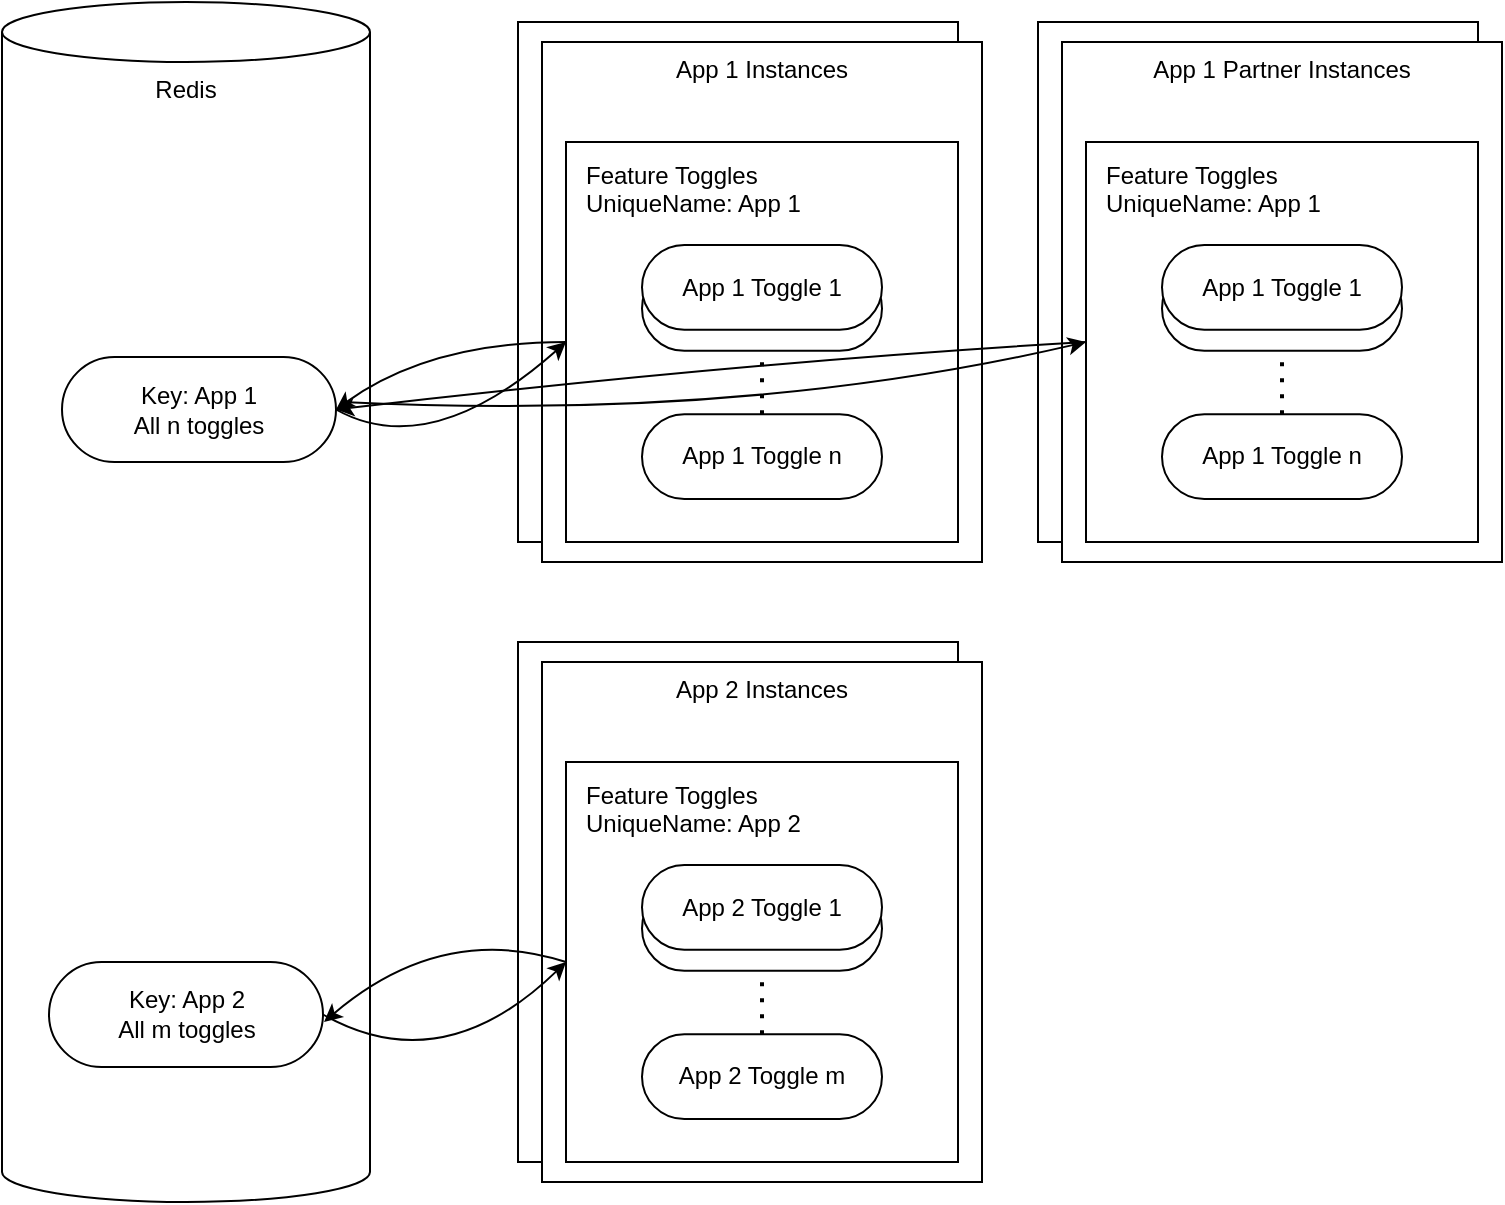 <mxfile version="16.4.0" type="device"><diagram id="n7UCq9MBqr2a2GKeVpbZ" name="Page-1"><mxGraphModel dx="1106" dy="997" grid="1" gridSize="10" guides="1" tooltips="1" connect="1" arrows="1" fold="1" page="1" pageScale="1" pageWidth="827" pageHeight="1169" math="0" shadow="0"><root><mxCell id="0"/><mxCell id="1" parent="0"/><mxCell id="bWS3-nA4JvaR0sJHW4ao-1" value="Redis" style="shape=cylinder3;whiteSpace=wrap;html=1;boundedLbl=1;backgroundOutline=1;size=15;verticalAlign=top;" parent="1" vertex="1"><mxGeometry x="40" y="30" width="184" height="600" as="geometry"/></mxCell><mxCell id="bWS3-nA4JvaR0sJHW4ao-13" value="Key: App 1&lt;br&gt;All n toggles" style="rounded=1;whiteSpace=wrap;html=1;arcSize=50;" parent="1" vertex="1"><mxGeometry x="70" y="207.5" width="137" height="52.5" as="geometry"/></mxCell><mxCell id="bWS3-nA4JvaR0sJHW4ao-61" value="" style="group" parent="1" vertex="1" connectable="0"><mxGeometry x="310" y="360" width="220" height="260" as="geometry"/></mxCell><mxCell id="bWS3-nA4JvaR0sJHW4ao-91" value="" style="rounded=0;whiteSpace=wrap;html=1;verticalAlign=top;align=center;" parent="bWS3-nA4JvaR0sJHW4ao-61" vertex="1"><mxGeometry x="-12" y="-10" width="220" height="260" as="geometry"/></mxCell><mxCell id="bWS3-nA4JvaR0sJHW4ao-62" value="App 2 Instances" style="rounded=0;whiteSpace=wrap;html=1;verticalAlign=top;align=center;" parent="bWS3-nA4JvaR0sJHW4ao-61" vertex="1"><mxGeometry width="220" height="260" as="geometry"/></mxCell><mxCell id="bWS3-nA4JvaR0sJHW4ao-63" value="" style="group" parent="bWS3-nA4JvaR0sJHW4ao-61" vertex="1" connectable="0"><mxGeometry x="12" y="50" width="196" height="200" as="geometry"/></mxCell><mxCell id="bWS3-nA4JvaR0sJHW4ao-64" value="Feature Toggles&lt;br&gt;UniqueName: App 2" style="rounded=0;whiteSpace=wrap;html=1;align=left;horizontal=1;verticalAlign=top;spacing=5;spacingTop=0;labelPosition=center;verticalLabelPosition=middle;spacingLeft=5;" parent="bWS3-nA4JvaR0sJHW4ao-63" vertex="1"><mxGeometry width="196" height="200" as="geometry"/></mxCell><mxCell id="bWS3-nA4JvaR0sJHW4ao-65" value="" style="rounded=1;whiteSpace=wrap;html=1;arcSize=50;" parent="bWS3-nA4JvaR0sJHW4ao-63" vertex="1"><mxGeometry x="38" y="62.063" width="120" height="42.353" as="geometry"/></mxCell><mxCell id="bWS3-nA4JvaR0sJHW4ao-66" value="App 2 Toggle m" style="rounded=1;whiteSpace=wrap;html=1;arcSize=50;" parent="bWS3-nA4JvaR0sJHW4ao-63" vertex="1"><mxGeometry x="38" y="136.181" width="120" height="42.353" as="geometry"/></mxCell><mxCell id="bWS3-nA4JvaR0sJHW4ao-67" value="App 2 Toggle 1" style="rounded=1;whiteSpace=wrap;html=1;arcSize=50;" parent="bWS3-nA4JvaR0sJHW4ao-63" vertex="1"><mxGeometry x="38" y="51.475" width="120" height="42.353" as="geometry"/></mxCell><mxCell id="bWS3-nA4JvaR0sJHW4ao-68" value="" style="endArrow=none;dashed=1;html=1;dashPattern=1 3;strokeWidth=2;rounded=0;exitX=0.5;exitY=0;exitDx=0;exitDy=0;entryX=0.5;entryY=1;entryDx=0;entryDy=0;" parent="bWS3-nA4JvaR0sJHW4ao-63" source="bWS3-nA4JvaR0sJHW4ao-66" target="bWS3-nA4JvaR0sJHW4ao-65" edge="1"><mxGeometry width="50" height="50" relative="1" as="geometry"><mxPoint x="-44" y="242.063" as="sourcePoint"/><mxPoint x="6" y="189.122" as="targetPoint"/></mxGeometry></mxCell><mxCell id="bWS3-nA4JvaR0sJHW4ao-69" value="Key: App 2&lt;br&gt;All m toggles" style="rounded=1;whiteSpace=wrap;html=1;arcSize=50;" parent="1" vertex="1"><mxGeometry x="63.5" y="510" width="137" height="52.5" as="geometry"/></mxCell><mxCell id="bWS3-nA4JvaR0sJHW4ao-70" value="" style="curved=1;endArrow=classic;html=1;rounded=0;exitX=1;exitY=0.5;exitDx=0;exitDy=0;entryX=0;entryY=0.5;entryDx=0;entryDy=0;" parent="1" source="bWS3-nA4JvaR0sJHW4ao-69" target="bWS3-nA4JvaR0sJHW4ao-64" edge="1"><mxGeometry width="50" height="50" relative="1" as="geometry"><mxPoint x="200.5" y="500" as="sourcePoint"/><mxPoint x="309.5" y="496.25" as="targetPoint"/><Array as="points"><mxPoint x="260" y="570"/></Array></mxGeometry></mxCell><mxCell id="bWS3-nA4JvaR0sJHW4ao-71" value="" style="curved=1;endArrow=classic;html=1;rounded=0;exitX=0;exitY=0.5;exitDx=0;exitDy=0;" parent="1" source="bWS3-nA4JvaR0sJHW4ao-64" edge="1"><mxGeometry width="50" height="50" relative="1" as="geometry"><mxPoint x="309.5" y="496.25" as="sourcePoint"/><mxPoint x="201" y="540" as="targetPoint"/><Array as="points"><mxPoint x="260" y="490"/></Array></mxGeometry></mxCell><mxCell id="bWS3-nA4JvaR0sJHW4ao-80" value="" style="group" parent="1" vertex="1" connectable="0"><mxGeometry x="570" y="50" width="220" height="260" as="geometry"/></mxCell><mxCell id="bWS3-nA4JvaR0sJHW4ao-92" value="" style="rounded=0;whiteSpace=wrap;html=1;verticalAlign=top;align=center;" parent="bWS3-nA4JvaR0sJHW4ao-80" vertex="1"><mxGeometry x="-12" y="-10" width="220" height="260" as="geometry"/></mxCell><mxCell id="bWS3-nA4JvaR0sJHW4ao-81" value="App 1 Partner Instances" style="rounded=0;whiteSpace=wrap;html=1;verticalAlign=top;align=center;" parent="bWS3-nA4JvaR0sJHW4ao-80" vertex="1"><mxGeometry width="220" height="260" as="geometry"/></mxCell><mxCell id="bWS3-nA4JvaR0sJHW4ao-82" value="" style="group" parent="bWS3-nA4JvaR0sJHW4ao-80" vertex="1" connectable="0"><mxGeometry x="12" y="50" width="196" height="200" as="geometry"/></mxCell><mxCell id="bWS3-nA4JvaR0sJHW4ao-83" value="Feature Toggles&lt;br&gt;UniqueName: App 1" style="rounded=0;whiteSpace=wrap;html=1;align=left;horizontal=1;verticalAlign=top;spacing=5;spacingTop=0;labelPosition=center;verticalLabelPosition=middle;spacingLeft=5;" parent="bWS3-nA4JvaR0sJHW4ao-82" vertex="1"><mxGeometry width="196" height="200" as="geometry"/></mxCell><mxCell id="bWS3-nA4JvaR0sJHW4ao-84" value="" style="rounded=1;whiteSpace=wrap;html=1;arcSize=50;" parent="bWS3-nA4JvaR0sJHW4ao-82" vertex="1"><mxGeometry x="38" y="62.063" width="120" height="42.353" as="geometry"/></mxCell><mxCell id="bWS3-nA4JvaR0sJHW4ao-85" value="App 1 Toggle n" style="rounded=1;whiteSpace=wrap;html=1;arcSize=50;" parent="bWS3-nA4JvaR0sJHW4ao-82" vertex="1"><mxGeometry x="38" y="136.181" width="120" height="42.353" as="geometry"/></mxCell><mxCell id="bWS3-nA4JvaR0sJHW4ao-86" value="App 1 Toggle 1" style="rounded=1;whiteSpace=wrap;html=1;arcSize=50;" parent="bWS3-nA4JvaR0sJHW4ao-82" vertex="1"><mxGeometry x="38" y="51.475" width="120" height="42.353" as="geometry"/></mxCell><mxCell id="bWS3-nA4JvaR0sJHW4ao-87" value="" style="endArrow=none;dashed=1;html=1;dashPattern=1 3;strokeWidth=2;rounded=0;exitX=0.5;exitY=0;exitDx=0;exitDy=0;entryX=0.5;entryY=1;entryDx=0;entryDy=0;" parent="bWS3-nA4JvaR0sJHW4ao-82" source="bWS3-nA4JvaR0sJHW4ao-85" target="bWS3-nA4JvaR0sJHW4ao-84" edge="1"><mxGeometry width="50" height="50" relative="1" as="geometry"><mxPoint x="-44" y="242.063" as="sourcePoint"/><mxPoint x="6" y="189.122" as="targetPoint"/></mxGeometry></mxCell><mxCell id="bWS3-nA4JvaR0sJHW4ao-93" value="" style="group" parent="1" vertex="1" connectable="0"><mxGeometry x="298" y="40" width="232" height="270" as="geometry"/></mxCell><mxCell id="bWS3-nA4JvaR0sJHW4ao-90" value="" style="rounded=0;whiteSpace=wrap;html=1;verticalAlign=top;align=center;" parent="bWS3-nA4JvaR0sJHW4ao-93" vertex="1"><mxGeometry width="220" height="260" as="geometry"/></mxCell><mxCell id="bWS3-nA4JvaR0sJHW4ao-40" value="App 1 Instances" style="rounded=0;whiteSpace=wrap;html=1;verticalAlign=top;align=center;" parent="bWS3-nA4JvaR0sJHW4ao-93" vertex="1"><mxGeometry x="12" y="10" width="220" height="260" as="geometry"/></mxCell><mxCell id="bWS3-nA4JvaR0sJHW4ao-33" value="" style="group" parent="bWS3-nA4JvaR0sJHW4ao-93" vertex="1" connectable="0"><mxGeometry x="24" y="60" width="196" height="200" as="geometry"/></mxCell><mxCell id="bWS3-nA4JvaR0sJHW4ao-5" value="Feature Toggles&lt;br&gt;UniqueName: App 1" style="rounded=0;whiteSpace=wrap;html=1;align=left;horizontal=1;verticalAlign=top;spacing=5;spacingTop=0;labelPosition=center;verticalLabelPosition=middle;spacingLeft=5;" parent="bWS3-nA4JvaR0sJHW4ao-33" vertex="1"><mxGeometry width="196" height="200" as="geometry"/></mxCell><mxCell id="bWS3-nA4JvaR0sJHW4ao-14" value="" style="rounded=1;whiteSpace=wrap;html=1;arcSize=50;" parent="bWS3-nA4JvaR0sJHW4ao-33" vertex="1"><mxGeometry x="38" y="62.063" width="120" height="42.353" as="geometry"/></mxCell><mxCell id="bWS3-nA4JvaR0sJHW4ao-15" value="App 1 Toggle n" style="rounded=1;whiteSpace=wrap;html=1;arcSize=50;" parent="bWS3-nA4JvaR0sJHW4ao-33" vertex="1"><mxGeometry x="38" y="136.181" width="120" height="42.353" as="geometry"/></mxCell><mxCell id="bWS3-nA4JvaR0sJHW4ao-11" value="App 1 Toggle 1" style="rounded=1;whiteSpace=wrap;html=1;arcSize=50;" parent="bWS3-nA4JvaR0sJHW4ao-33" vertex="1"><mxGeometry x="38" y="51.475" width="120" height="42.353" as="geometry"/></mxCell><mxCell id="bWS3-nA4JvaR0sJHW4ao-21" value="" style="endArrow=none;dashed=1;html=1;dashPattern=1 3;strokeWidth=2;rounded=0;exitX=0.5;exitY=0;exitDx=0;exitDy=0;entryX=0.5;entryY=1;entryDx=0;entryDy=0;" parent="bWS3-nA4JvaR0sJHW4ao-33" source="bWS3-nA4JvaR0sJHW4ao-15" target="bWS3-nA4JvaR0sJHW4ao-14" edge="1"><mxGeometry width="50" height="50" relative="1" as="geometry"><mxPoint x="-44" y="242.063" as="sourcePoint"/><mxPoint x="6" y="189.122" as="targetPoint"/></mxGeometry></mxCell><mxCell id="bWS3-nA4JvaR0sJHW4ao-89" value="" style="curved=1;endArrow=classic;html=1;rounded=0;exitX=0;exitY=0.5;exitDx=0;exitDy=0;entryX=1;entryY=0.5;entryDx=0;entryDy=0;" parent="1" source="bWS3-nA4JvaR0sJHW4ao-83" target="bWS3-nA4JvaR0sJHW4ao-13" edge="1"><mxGeometry width="50" height="50" relative="1" as="geometry"><mxPoint x="326" y="240" as="sourcePoint"/><mxPoint x="217" y="243.75" as="targetPoint"/><Array as="points"><mxPoint x="410" y="210"/></Array></mxGeometry></mxCell><mxCell id="bWS3-nA4JvaR0sJHW4ao-88" value="" style="curved=1;endArrow=classic;html=1;rounded=0;entryX=0;entryY=0.5;entryDx=0;entryDy=0;" parent="1" target="bWS3-nA4JvaR0sJHW4ao-83" edge="1"><mxGeometry width="50" height="50" relative="1" as="geometry"><mxPoint x="210" y="230" as="sourcePoint"/><mxPoint x="326" y="240" as="targetPoint"/><Array as="points"><mxPoint x="410" y="240"/></Array></mxGeometry></mxCell><mxCell id="bWS3-nA4JvaR0sJHW4ao-51" value="" style="curved=1;endArrow=classic;html=1;rounded=0;exitX=1;exitY=0.5;exitDx=0;exitDy=0;entryX=0;entryY=0.5;entryDx=0;entryDy=0;" parent="1" source="bWS3-nA4JvaR0sJHW4ao-13" target="bWS3-nA4JvaR0sJHW4ao-5" edge="1"><mxGeometry width="50" height="50" relative="1" as="geometry"><mxPoint x="414" y="350" as="sourcePoint"/><mxPoint x="304" y="240" as="targetPoint"/><Array as="points"><mxPoint x="254" y="260"/></Array></mxGeometry></mxCell><mxCell id="bWS3-nA4JvaR0sJHW4ao-52" value="" style="curved=1;endArrow=classic;html=1;rounded=0;exitX=0;exitY=0.5;exitDx=0;exitDy=0;entryX=1;entryY=0.5;entryDx=0;entryDy=0;" parent="1" source="bWS3-nA4JvaR0sJHW4ao-5" target="bWS3-nA4JvaR0sJHW4ao-13" edge="1"><mxGeometry width="50" height="50" relative="1" as="geometry"><mxPoint x="414" y="350" as="sourcePoint"/><mxPoint x="464" y="300" as="targetPoint"/><Array as="points"><mxPoint x="254" y="200"/></Array></mxGeometry></mxCell></root></mxGraphModel></diagram></mxfile>